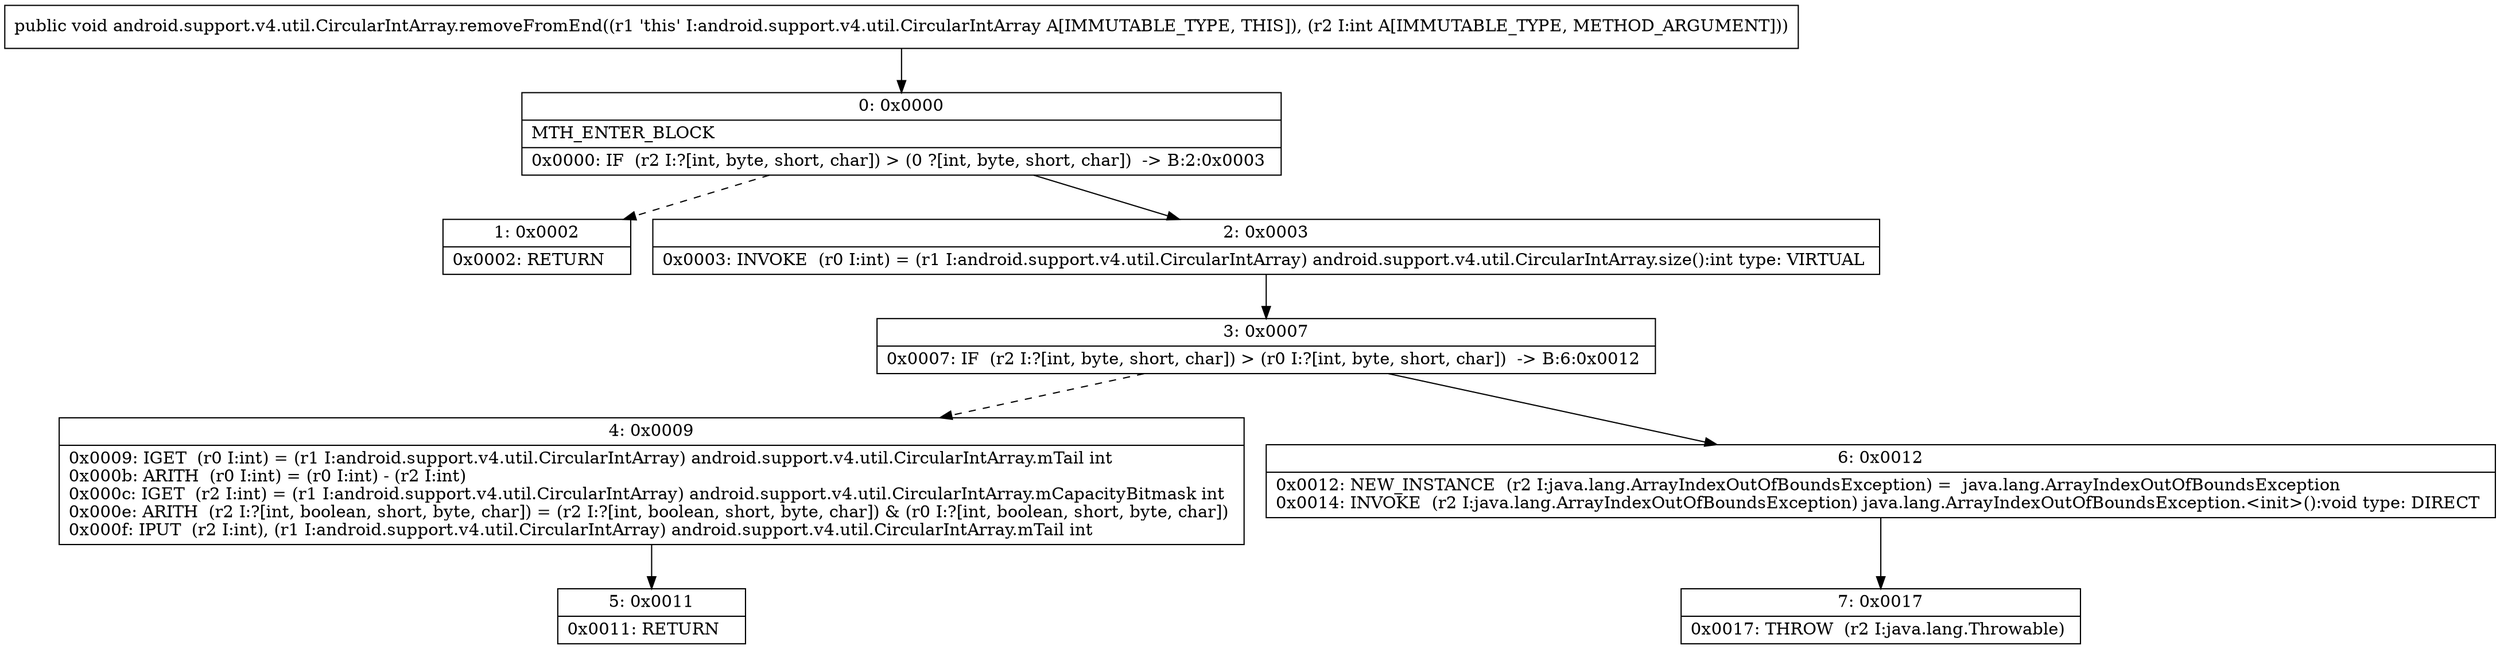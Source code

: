 digraph "CFG forandroid.support.v4.util.CircularIntArray.removeFromEnd(I)V" {
Node_0 [shape=record,label="{0\:\ 0x0000|MTH_ENTER_BLOCK\l|0x0000: IF  (r2 I:?[int, byte, short, char]) \> (0 ?[int, byte, short, char])  \-\> B:2:0x0003 \l}"];
Node_1 [shape=record,label="{1\:\ 0x0002|0x0002: RETURN   \l}"];
Node_2 [shape=record,label="{2\:\ 0x0003|0x0003: INVOKE  (r0 I:int) = (r1 I:android.support.v4.util.CircularIntArray) android.support.v4.util.CircularIntArray.size():int type: VIRTUAL \l}"];
Node_3 [shape=record,label="{3\:\ 0x0007|0x0007: IF  (r2 I:?[int, byte, short, char]) \> (r0 I:?[int, byte, short, char])  \-\> B:6:0x0012 \l}"];
Node_4 [shape=record,label="{4\:\ 0x0009|0x0009: IGET  (r0 I:int) = (r1 I:android.support.v4.util.CircularIntArray) android.support.v4.util.CircularIntArray.mTail int \l0x000b: ARITH  (r0 I:int) = (r0 I:int) \- (r2 I:int) \l0x000c: IGET  (r2 I:int) = (r1 I:android.support.v4.util.CircularIntArray) android.support.v4.util.CircularIntArray.mCapacityBitmask int \l0x000e: ARITH  (r2 I:?[int, boolean, short, byte, char]) = (r2 I:?[int, boolean, short, byte, char]) & (r0 I:?[int, boolean, short, byte, char]) \l0x000f: IPUT  (r2 I:int), (r1 I:android.support.v4.util.CircularIntArray) android.support.v4.util.CircularIntArray.mTail int \l}"];
Node_5 [shape=record,label="{5\:\ 0x0011|0x0011: RETURN   \l}"];
Node_6 [shape=record,label="{6\:\ 0x0012|0x0012: NEW_INSTANCE  (r2 I:java.lang.ArrayIndexOutOfBoundsException) =  java.lang.ArrayIndexOutOfBoundsException \l0x0014: INVOKE  (r2 I:java.lang.ArrayIndexOutOfBoundsException) java.lang.ArrayIndexOutOfBoundsException.\<init\>():void type: DIRECT \l}"];
Node_7 [shape=record,label="{7\:\ 0x0017|0x0017: THROW  (r2 I:java.lang.Throwable) \l}"];
MethodNode[shape=record,label="{public void android.support.v4.util.CircularIntArray.removeFromEnd((r1 'this' I:android.support.v4.util.CircularIntArray A[IMMUTABLE_TYPE, THIS]), (r2 I:int A[IMMUTABLE_TYPE, METHOD_ARGUMENT])) }"];
MethodNode -> Node_0;
Node_0 -> Node_1[style=dashed];
Node_0 -> Node_2;
Node_2 -> Node_3;
Node_3 -> Node_4[style=dashed];
Node_3 -> Node_6;
Node_4 -> Node_5;
Node_6 -> Node_7;
}

